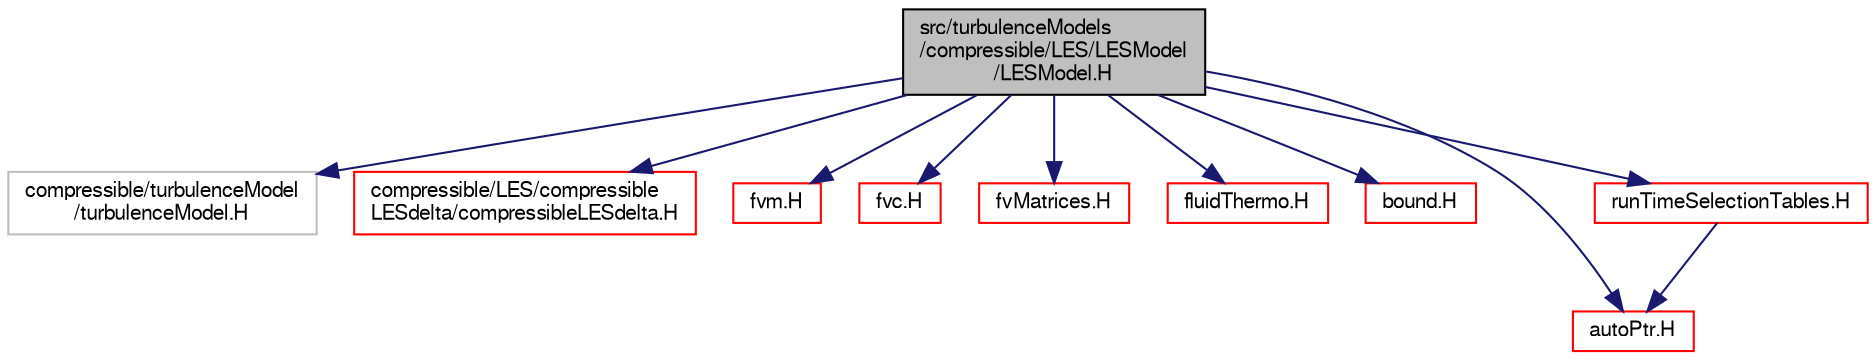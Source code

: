 digraph "src/turbulenceModels/compressible/LES/LESModel/LESModel.H"
{
  bgcolor="transparent";
  edge [fontname="FreeSans",fontsize="10",labelfontname="FreeSans",labelfontsize="10"];
  node [fontname="FreeSans",fontsize="10",shape=record];
  Node0 [label="src/turbulenceModels\l/compressible/LES/LESModel\l/LESModel.H",height=0.2,width=0.4,color="black", fillcolor="grey75", style="filled", fontcolor="black"];
  Node0 -> Node1 [color="midnightblue",fontsize="10",style="solid",fontname="FreeSans"];
  Node1 [label="compressible/turbulenceModel\l/turbulenceModel.H",height=0.2,width=0.4,color="grey75"];
  Node0 -> Node2 [color="midnightblue",fontsize="10",style="solid",fontname="FreeSans"];
  Node2 [label="compressible/LES/compressible\lLESdelta/compressibleLESdelta.H",height=0.2,width=0.4,color="red",URL="$a17048.html"];
  Node0 -> Node4 [color="midnightblue",fontsize="10",style="solid",fontname="FreeSans"];
  Node4 [label="fvm.H",height=0.2,width=0.4,color="red",URL="$a03053.html"];
  Node0 -> Node327 [color="midnightblue",fontsize="10",style="solid",fontname="FreeSans"];
  Node327 [label="fvc.H",height=0.2,width=0.4,color="red",URL="$a02924.html"];
  Node0 -> Node350 [color="midnightblue",fontsize="10",style="solid",fontname="FreeSans"];
  Node350 [label="fvMatrices.H",height=0.2,width=0.4,color="red",URL="$a03272.html",tooltip="A special matrix type and solver, designed for finite volume solutions of scalar equations. "];
  Node0 -> Node351 [color="midnightblue",fontsize="10",style="solid",fontname="FreeSans"];
  Node351 [label="fluidThermo.H",height=0.2,width=0.4,color="red",URL="$a15428.html"];
  Node0 -> Node354 [color="midnightblue",fontsize="10",style="solid",fontname="FreeSans"];
  Node354 [label="bound.H",height=0.2,width=0.4,color="red",URL="$a01211.html",tooltip="Bound the given scalar field if it has gone unbounded. "];
  Node0 -> Node77 [color="midnightblue",fontsize="10",style="solid",fontname="FreeSans"];
  Node77 [label="autoPtr.H",height=0.2,width=0.4,color="red",URL="$a11078.html"];
  Node0 -> Node196 [color="midnightblue",fontsize="10",style="solid",fontname="FreeSans"];
  Node196 [label="runTimeSelectionTables.H",height=0.2,width=0.4,color="red",URL="$a09266.html",tooltip="Macros to ease declaration of run-time selection tables. "];
  Node196 -> Node77 [color="midnightblue",fontsize="10",style="solid",fontname="FreeSans"];
}

